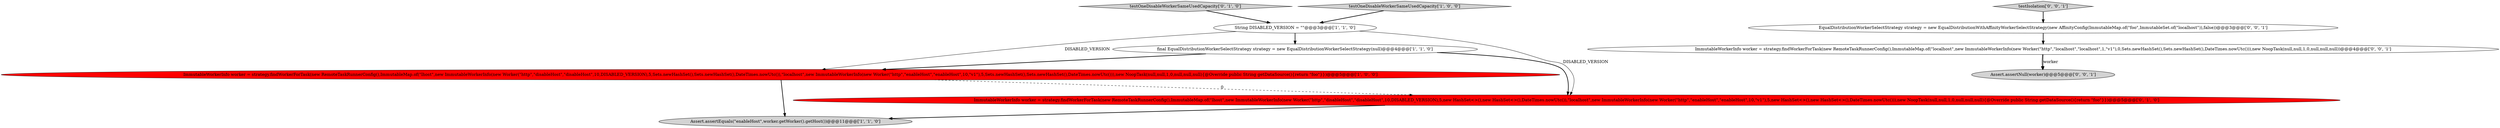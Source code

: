 digraph {
1 [style = filled, label = "final EqualDistributionWorkerSelectStrategy strategy = new EqualDistributionWorkerSelectStrategy(null)@@@4@@@['1', '1', '0']", fillcolor = white, shape = ellipse image = "AAA0AAABBB1BBB"];
2 [style = filled, label = "ImmutableWorkerInfo worker = strategy.findWorkerForTask(new RemoteTaskRunnerConfig(),ImmutableMap.of(\"lhost\",new ImmutableWorkerInfo(new Worker(\"http\",\"disableHost\",\"disableHost\",10,DISABLED_VERSION),5,Sets.newHashSet(),Sets.newHashSet(),DateTimes.nowUtc()),\"localhost\",new ImmutableWorkerInfo(new Worker(\"http\",\"enableHost\",\"enableHost\",10,\"v1\"),5,Sets.newHashSet(),Sets.newHashSet(),DateTimes.nowUtc())),new NoopTask(null,null,1,0,null,null,null){@Override public String getDataSource(){return \"foo\"}})@@@5@@@['1', '0', '0']", fillcolor = red, shape = ellipse image = "AAA1AAABBB1BBB"];
8 [style = filled, label = "testIsolation['0', '0', '1']", fillcolor = lightgray, shape = diamond image = "AAA0AAABBB3BBB"];
5 [style = filled, label = "testOneDisableWorkerSameUsedCapacity['0', '1', '0']", fillcolor = lightgray, shape = diamond image = "AAA0AAABBB2BBB"];
6 [style = filled, label = "ImmutableWorkerInfo worker = strategy.findWorkerForTask(new RemoteTaskRunnerConfig(),ImmutableMap.of(\"lhost\",new ImmutableWorkerInfo(new Worker(\"http\",\"disableHost\",\"disableHost\",10,DISABLED_VERSION),5,new HashSet<>(),new HashSet<>(),DateTimes.nowUtc()),\"localhost\",new ImmutableWorkerInfo(new Worker(\"http\",\"enableHost\",\"enableHost\",10,\"v1\"),5,new HashSet<>(),new HashSet<>(),DateTimes.nowUtc())),new NoopTask(null,null,1,0,null,null,null){@Override public String getDataSource(){return \"foo\"}})@@@5@@@['0', '1', '0']", fillcolor = red, shape = ellipse image = "AAA1AAABBB2BBB"];
10 [style = filled, label = "ImmutableWorkerInfo worker = strategy.findWorkerForTask(new RemoteTaskRunnerConfig(),ImmutableMap.of(\"localhost\",new ImmutableWorkerInfo(new Worker(\"http\",\"localhost\",\"localhost\",1,\"v1\"),0,Sets.newHashSet(),Sets.newHashSet(),DateTimes.nowUtc())),new NoopTask(null,null,1,0,null,null,null))@@@4@@@['0', '0', '1']", fillcolor = white, shape = ellipse image = "AAA0AAABBB3BBB"];
3 [style = filled, label = "Assert.assertEquals(\"enableHost\",worker.getWorker().getHost())@@@11@@@['1', '1', '0']", fillcolor = lightgray, shape = ellipse image = "AAA0AAABBB1BBB"];
9 [style = filled, label = "Assert.assertNull(worker)@@@5@@@['0', '0', '1']", fillcolor = lightgray, shape = ellipse image = "AAA0AAABBB3BBB"];
0 [style = filled, label = "testOneDisableWorkerSameUsedCapacity['1', '0', '0']", fillcolor = lightgray, shape = diamond image = "AAA0AAABBB1BBB"];
7 [style = filled, label = "EqualDistributionWorkerSelectStrategy strategy = new EqualDistributionWithAffinityWorkerSelectStrategy(new AffinityConfig(ImmutableMap.of(\"foo\",ImmutableSet.of(\"localhost\")),false))@@@3@@@['0', '0', '1']", fillcolor = white, shape = ellipse image = "AAA0AAABBB3BBB"];
4 [style = filled, label = "String DISABLED_VERSION = \"\"@@@3@@@['1', '1', '0']", fillcolor = white, shape = ellipse image = "AAA0AAABBB1BBB"];
8->7 [style = bold, label=""];
6->3 [style = bold, label=""];
4->2 [style = solid, label="DISABLED_VERSION"];
1->2 [style = bold, label=""];
4->1 [style = bold, label=""];
1->6 [style = bold, label=""];
10->9 [style = bold, label=""];
0->4 [style = bold, label=""];
7->10 [style = bold, label=""];
4->6 [style = solid, label="DISABLED_VERSION"];
10->9 [style = solid, label="worker"];
5->4 [style = bold, label=""];
2->3 [style = bold, label=""];
2->6 [style = dashed, label="0"];
}

